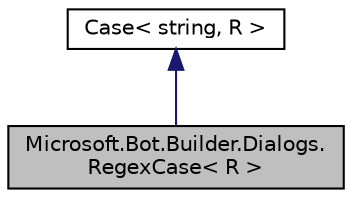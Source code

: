 digraph "Microsoft.Bot.Builder.Dialogs.RegexCase&lt; R &gt;"
{
  edge [fontname="Helvetica",fontsize="10",labelfontname="Helvetica",labelfontsize="10"];
  node [fontname="Helvetica",fontsize="10",shape=record];
  Node1 [label="Microsoft.Bot.Builder.Dialogs.\lRegexCase\< R \>",height=0.2,width=0.4,color="black", fillcolor="grey75", style="filled", fontcolor="black"];
  Node2 -> Node1 [dir="back",color="midnightblue",fontsize="10",style="solid",fontname="Helvetica"];
  Node2 [label="Case\< string, R \>",height=0.2,width=0.4,color="black", fillcolor="white", style="filled",URL="$dc/d29/class_microsoft_1_1_bot_1_1_builder_1_1_dialogs_1_1_case.html"];
}
